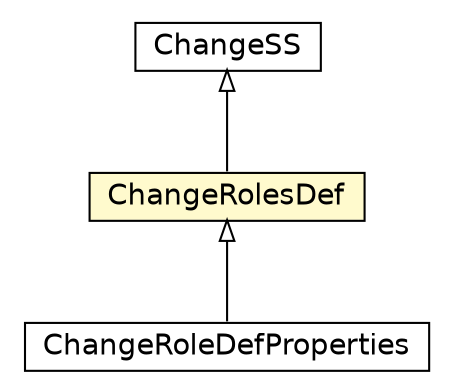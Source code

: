 #!/usr/local/bin/dot
#
# Class diagram 
# Generated by UMLGraph version R5_6_6-1-g9240c4 (http://www.umlgraph.org/)
#

digraph G {
	edge [fontname="Helvetica",fontsize=10,labelfontname="Helvetica",labelfontsize=10];
	node [fontname="Helvetica",fontsize=10,shape=plaintext];
	nodesep=0.25;
	ranksep=0.5;
	// moise.reorg.commands.ChangeSS
	c3439 [label=<<table title="moise.reorg.commands.ChangeSS" border="0" cellborder="1" cellspacing="0" cellpadding="2" port="p" href="./ChangeSS.html">
		<tr><td><table border="0" cellspacing="0" cellpadding="1">
<tr><td align="center" balign="center"> ChangeSS </td></tr>
		</table></td></tr>
		</table>>, URL="./ChangeSS.html", fontname="Helvetica", fontcolor="black", fontsize=14.0];
	// moise.reorg.commands.ChangeRolesDef
	c3440 [label=<<table title="moise.reorg.commands.ChangeRolesDef" border="0" cellborder="1" cellspacing="0" cellpadding="2" port="p" bgcolor="lemonChiffon" href="./ChangeRolesDef.html">
		<tr><td><table border="0" cellspacing="0" cellpadding="1">
<tr><td align="center" balign="center"> ChangeRolesDef </td></tr>
		</table></td></tr>
		</table>>, URL="./ChangeRolesDef.html", fontname="Helvetica", fontcolor="black", fontsize=14.0];
	// moise.reorg.commands.ChangeRoleDefProperties
	c3441 [label=<<table title="moise.reorg.commands.ChangeRoleDefProperties" border="0" cellborder="1" cellspacing="0" cellpadding="2" port="p" href="./ChangeRoleDefProperties.html">
		<tr><td><table border="0" cellspacing="0" cellpadding="1">
<tr><td align="center" balign="center"> ChangeRoleDefProperties </td></tr>
		</table></td></tr>
		</table>>, URL="./ChangeRoleDefProperties.html", fontname="Helvetica", fontcolor="black", fontsize=14.0];
	//moise.reorg.commands.ChangeRolesDef extends moise.reorg.commands.ChangeSS
	c3439:p -> c3440:p [dir=back,arrowtail=empty];
	//moise.reorg.commands.ChangeRoleDefProperties extends moise.reorg.commands.ChangeRolesDef
	c3440:p -> c3441:p [dir=back,arrowtail=empty];
}

